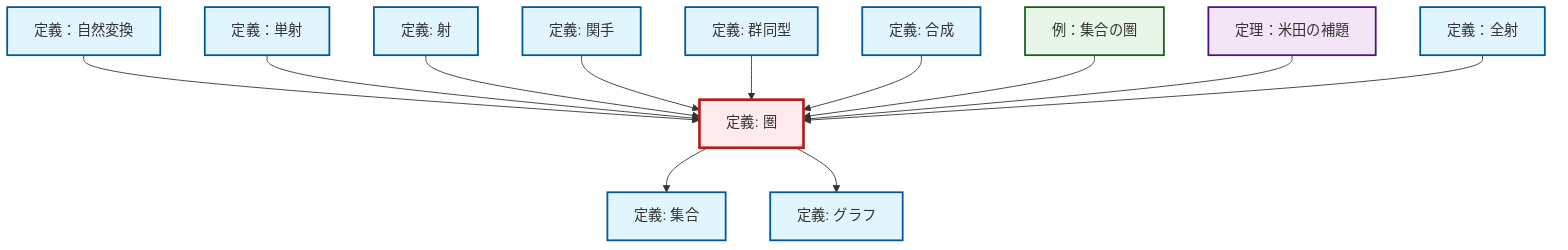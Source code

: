 graph TD
    classDef definition fill:#e1f5fe,stroke:#01579b,stroke-width:2px
    classDef theorem fill:#f3e5f5,stroke:#4a148c,stroke-width:2px
    classDef axiom fill:#fff3e0,stroke:#e65100,stroke-width:2px
    classDef example fill:#e8f5e9,stroke:#1b5e20,stroke-width:2px
    classDef current fill:#ffebee,stroke:#b71c1c,stroke-width:3px
    ex-set-category["例：集合の圏"]:::example
    def-natural-transformation["定義：自然変換"]:::definition
    def-isomorphism["定義: 群同型"]:::definition
    def-composition["定義: 合成"]:::definition
    def-category["定義: 圏"]:::definition
    def-set["定義: 集合"]:::definition
    def-morphism["定義: 射"]:::definition
    def-graph["定義: グラフ"]:::definition
    def-epimorphism["定義：全射"]:::definition
    thm-yoneda["定理：米田の補題"]:::theorem
    def-monomorphism["定義：単射"]:::definition
    def-functor["定義: 関手"]:::definition
    def-category --> def-set
    def-natural-transformation --> def-category
    def-category --> def-graph
    def-monomorphism --> def-category
    def-morphism --> def-category
    def-functor --> def-category
    def-isomorphism --> def-category
    def-composition --> def-category
    ex-set-category --> def-category
    thm-yoneda --> def-category
    def-epimorphism --> def-category
    class def-category current